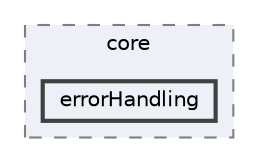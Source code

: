 digraph "techstorm/core/errorHandling"
{
 // LATEX_PDF_SIZE
  bgcolor="transparent";
  edge [fontname=Helvetica,fontsize=10,labelfontname=Helvetica,labelfontsize=10];
  node [fontname=Helvetica,fontsize=10,shape=box,height=0.2,width=0.4];
  compound=true
  subgraph clusterdir_cf837ce2acd7da7bca021b6616dd34cf {
    graph [ bgcolor="#edf0f7", pencolor="grey50", label="core", fontname=Helvetica,fontsize=10 style="filled,dashed", URL="dir_cf837ce2acd7da7bca021b6616dd34cf.html",tooltip=""]
  dir_0cdf53f0c88dfd03799bc4d6f3039fc8 [label="errorHandling", fillcolor="#edf0f7", color="grey25", style="filled,bold", URL="dir_0cdf53f0c88dfd03799bc4d6f3039fc8.html",tooltip=""];
  }
}

